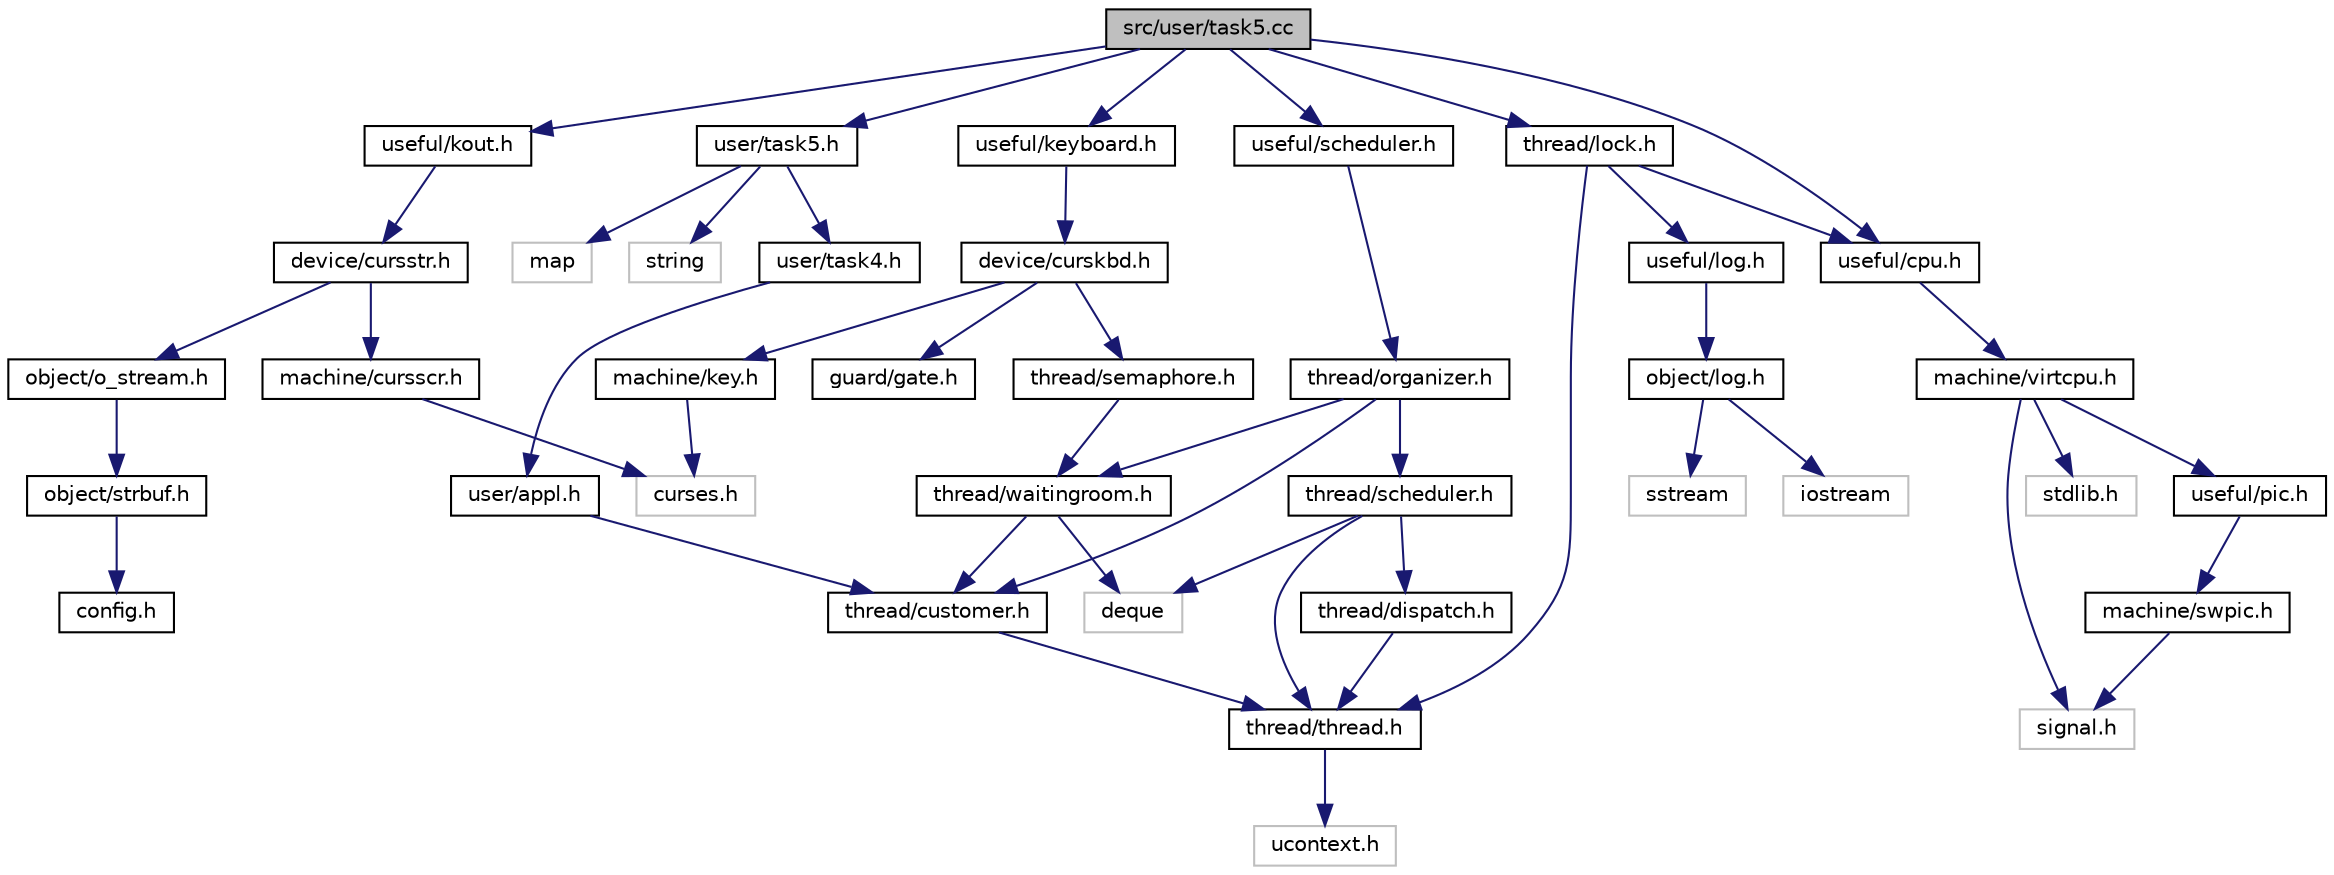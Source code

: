 digraph G
{
  bgcolor="transparent";
  edge [fontname="Helvetica",fontsize="10",labelfontname="Helvetica",labelfontsize="10"];
  node [fontname="Helvetica",fontsize="10",shape=record];
  Node1 [label="src/user/task5.cc",height=0.2,width=0.4,color="black", fillcolor="grey75", style="filled" fontcolor="black"];
  Node1 -> Node2 [color="midnightblue",fontsize="10",style="solid",fontname="Helvetica"];
  Node2 [label="user/task5.h",height=0.2,width=0.4,color="black",URL="$task5_8h.html"];
  Node2 -> Node3 [color="midnightblue",fontsize="10",style="solid",fontname="Helvetica"];
  Node3 [label="user/task4.h",height=0.2,width=0.4,color="black",URL="$task4_8h.html"];
  Node3 -> Node4 [color="midnightblue",fontsize="10",style="solid",fontname="Helvetica"];
  Node4 [label="user/appl.h",height=0.2,width=0.4,color="black",URL="$appl_8h.html",tooltip="declaration of basic class for application of the tasks"];
  Node4 -> Node5 [color="midnightblue",fontsize="10",style="solid",fontname="Helvetica"];
  Node5 [label="thread/customer.h",height=0.2,width=0.4,color="black",URL="$customer_8h.html"];
  Node5 -> Node6 [color="midnightblue",fontsize="10",style="solid",fontname="Helvetica"];
  Node6 [label="thread/thread.h",height=0.2,width=0.4,color="black",URL="$thread_8h.html"];
  Node6 -> Node7 [color="midnightblue",fontsize="10",style="solid",fontname="Helvetica"];
  Node7 [label="ucontext.h",height=0.2,width=0.4,color="grey75"];
  Node2 -> Node8 [color="midnightblue",fontsize="10",style="solid",fontname="Helvetica"];
  Node8 [label="map",height=0.2,width=0.4,color="grey75"];
  Node2 -> Node9 [color="midnightblue",fontsize="10",style="solid",fontname="Helvetica"];
  Node9 [label="string",height=0.2,width=0.4,color="grey75"];
  Node1 -> Node10 [color="midnightblue",fontsize="10",style="solid",fontname="Helvetica"];
  Node10 [label="useful/keyboard.h",height=0.2,width=0.4,color="black",URL="$keyboard_8h.html"];
  Node10 -> Node11 [color="midnightblue",fontsize="10",style="solid",fontname="Helvetica"];
  Node11 [label="device/curskbd.h",height=0.2,width=0.4,color="black",URL="$curskbd_8h.html"];
  Node11 -> Node12 [color="midnightblue",fontsize="10",style="solid",fontname="Helvetica"];
  Node12 [label="guard/gate.h",height=0.2,width=0.4,color="black",URL="$gate_8h.html"];
  Node11 -> Node13 [color="midnightblue",fontsize="10",style="solid",fontname="Helvetica"];
  Node13 [label="machine/key.h",height=0.2,width=0.4,color="black",URL="$key_8h.html"];
  Node13 -> Node14 [color="midnightblue",fontsize="10",style="solid",fontname="Helvetica"];
  Node14 [label="curses.h",height=0.2,width=0.4,color="grey75"];
  Node11 -> Node15 [color="midnightblue",fontsize="10",style="solid",fontname="Helvetica"];
  Node15 [label="thread/semaphore.h",height=0.2,width=0.4,color="black",URL="$semaphore_8h.html"];
  Node15 -> Node16 [color="midnightblue",fontsize="10",style="solid",fontname="Helvetica"];
  Node16 [label="thread/waitingroom.h",height=0.2,width=0.4,color="black",URL="$waitingroom_8h.html"];
  Node16 -> Node5 [color="midnightblue",fontsize="10",style="solid",fontname="Helvetica"];
  Node16 -> Node17 [color="midnightblue",fontsize="10",style="solid",fontname="Helvetica"];
  Node17 [label="deque",height=0.2,width=0.4,color="grey75"];
  Node1 -> Node18 [color="midnightblue",fontsize="10",style="solid",fontname="Helvetica"];
  Node18 [label="useful/kout.h",height=0.2,width=0.4,color="black",URL="$kout_8h.html",tooltip="help include file for use of global declared variable kout, declared in main.cc"];
  Node18 -> Node19 [color="midnightblue",fontsize="10",style="solid",fontname="Helvetica"];
  Node19 [label="device/cursstr.h",height=0.2,width=0.4,color="black",URL="$cursstr_8h.html"];
  Node19 -> Node20 [color="midnightblue",fontsize="10",style="solid",fontname="Helvetica"];
  Node20 [label="object/o_stream.h",height=0.2,width=0.4,color="black",URL="$o__stream_8h.html"];
  Node20 -> Node21 [color="midnightblue",fontsize="10",style="solid",fontname="Helvetica"];
  Node21 [label="object/strbuf.h",height=0.2,width=0.4,color="black",URL="$strbuf_8h.html"];
  Node21 -> Node22 [color="midnightblue",fontsize="10",style="solid",fontname="Helvetica"];
  Node22 [label="config.h",height=0.2,width=0.4,color="black",URL="$config_8h.html"];
  Node19 -> Node23 [color="midnightblue",fontsize="10",style="solid",fontname="Helvetica"];
  Node23 [label="machine/cursscr.h",height=0.2,width=0.4,color="black",URL="$cursscr_8h.html"];
  Node23 -> Node14 [color="midnightblue",fontsize="10",style="solid",fontname="Helvetica"];
  Node1 -> Node24 [color="midnightblue",fontsize="10",style="solid",fontname="Helvetica"];
  Node24 [label="useful/scheduler.h",height=0.2,width=0.4,color="black",URL="$useful_2scheduler_8h.html"];
  Node24 -> Node25 [color="midnightblue",fontsize="10",style="solid",fontname="Helvetica"];
  Node25 [label="thread/organizer.h",height=0.2,width=0.4,color="black",URL="$organizer_8h.html"];
  Node25 -> Node26 [color="midnightblue",fontsize="10",style="solid",fontname="Helvetica"];
  Node26 [label="thread/scheduler.h",height=0.2,width=0.4,color="black",URL="$thread_2scheduler_8h.html"];
  Node26 -> Node27 [color="midnightblue",fontsize="10",style="solid",fontname="Helvetica"];
  Node27 [label="thread/dispatch.h",height=0.2,width=0.4,color="black",URL="$dispatch_8h.html"];
  Node27 -> Node6 [color="midnightblue",fontsize="10",style="solid",fontname="Helvetica"];
  Node26 -> Node6 [color="midnightblue",fontsize="10",style="solid",fontname="Helvetica"];
  Node26 -> Node17 [color="midnightblue",fontsize="10",style="solid",fontname="Helvetica"];
  Node25 -> Node5 [color="midnightblue",fontsize="10",style="solid",fontname="Helvetica"];
  Node25 -> Node16 [color="midnightblue",fontsize="10",style="solid",fontname="Helvetica"];
  Node1 -> Node28 [color="midnightblue",fontsize="10",style="solid",fontname="Helvetica"];
  Node28 [label="thread/lock.h",height=0.2,width=0.4,color="black",URL="$lock_8h.html"];
  Node28 -> Node29 [color="midnightblue",fontsize="10",style="solid",fontname="Helvetica"];
  Node29 [label="useful/cpu.h",height=0.2,width=0.4,color="black",URL="$cpu_8h.html",tooltip="help include file for use of global declared variable cpu, declared in main.cc"];
  Node29 -> Node30 [color="midnightblue",fontsize="10",style="solid",fontname="Helvetica"];
  Node30 [label="machine/virtcpu.h",height=0.2,width=0.4,color="black",URL="$virtcpu_8h.html"];
  Node30 -> Node31 [color="midnightblue",fontsize="10",style="solid",fontname="Helvetica"];
  Node31 [label="signal.h",height=0.2,width=0.4,color="grey75"];
  Node30 -> Node32 [color="midnightblue",fontsize="10",style="solid",fontname="Helvetica"];
  Node32 [label="stdlib.h",height=0.2,width=0.4,color="grey75"];
  Node30 -> Node33 [color="midnightblue",fontsize="10",style="solid",fontname="Helvetica"];
  Node33 [label="useful/pic.h",height=0.2,width=0.4,color="black",URL="$pic_8h.html"];
  Node33 -> Node34 [color="midnightblue",fontsize="10",style="solid",fontname="Helvetica"];
  Node34 [label="machine/swpic.h",height=0.2,width=0.4,color="black",URL="$swpic_8h.html"];
  Node34 -> Node31 [color="midnightblue",fontsize="10",style="solid",fontname="Helvetica"];
  Node28 -> Node35 [color="midnightblue",fontsize="10",style="solid",fontname="Helvetica"];
  Node35 [label="useful/log.h",height=0.2,width=0.4,color="black",URL="$useful_2log_8h.html"];
  Node35 -> Node36 [color="midnightblue",fontsize="10",style="solid",fontname="Helvetica"];
  Node36 [label="object/log.h",height=0.2,width=0.4,color="black",URL="$object_2log_8h.html"];
  Node36 -> Node37 [color="midnightblue",fontsize="10",style="solid",fontname="Helvetica"];
  Node37 [label="sstream",height=0.2,width=0.4,color="grey75"];
  Node36 -> Node38 [color="midnightblue",fontsize="10",style="solid",fontname="Helvetica"];
  Node38 [label="iostream",height=0.2,width=0.4,color="grey75"];
  Node28 -> Node6 [color="midnightblue",fontsize="10",style="solid",fontname="Helvetica"];
  Node1 -> Node29 [color="midnightblue",fontsize="10",style="solid",fontname="Helvetica"];
}
